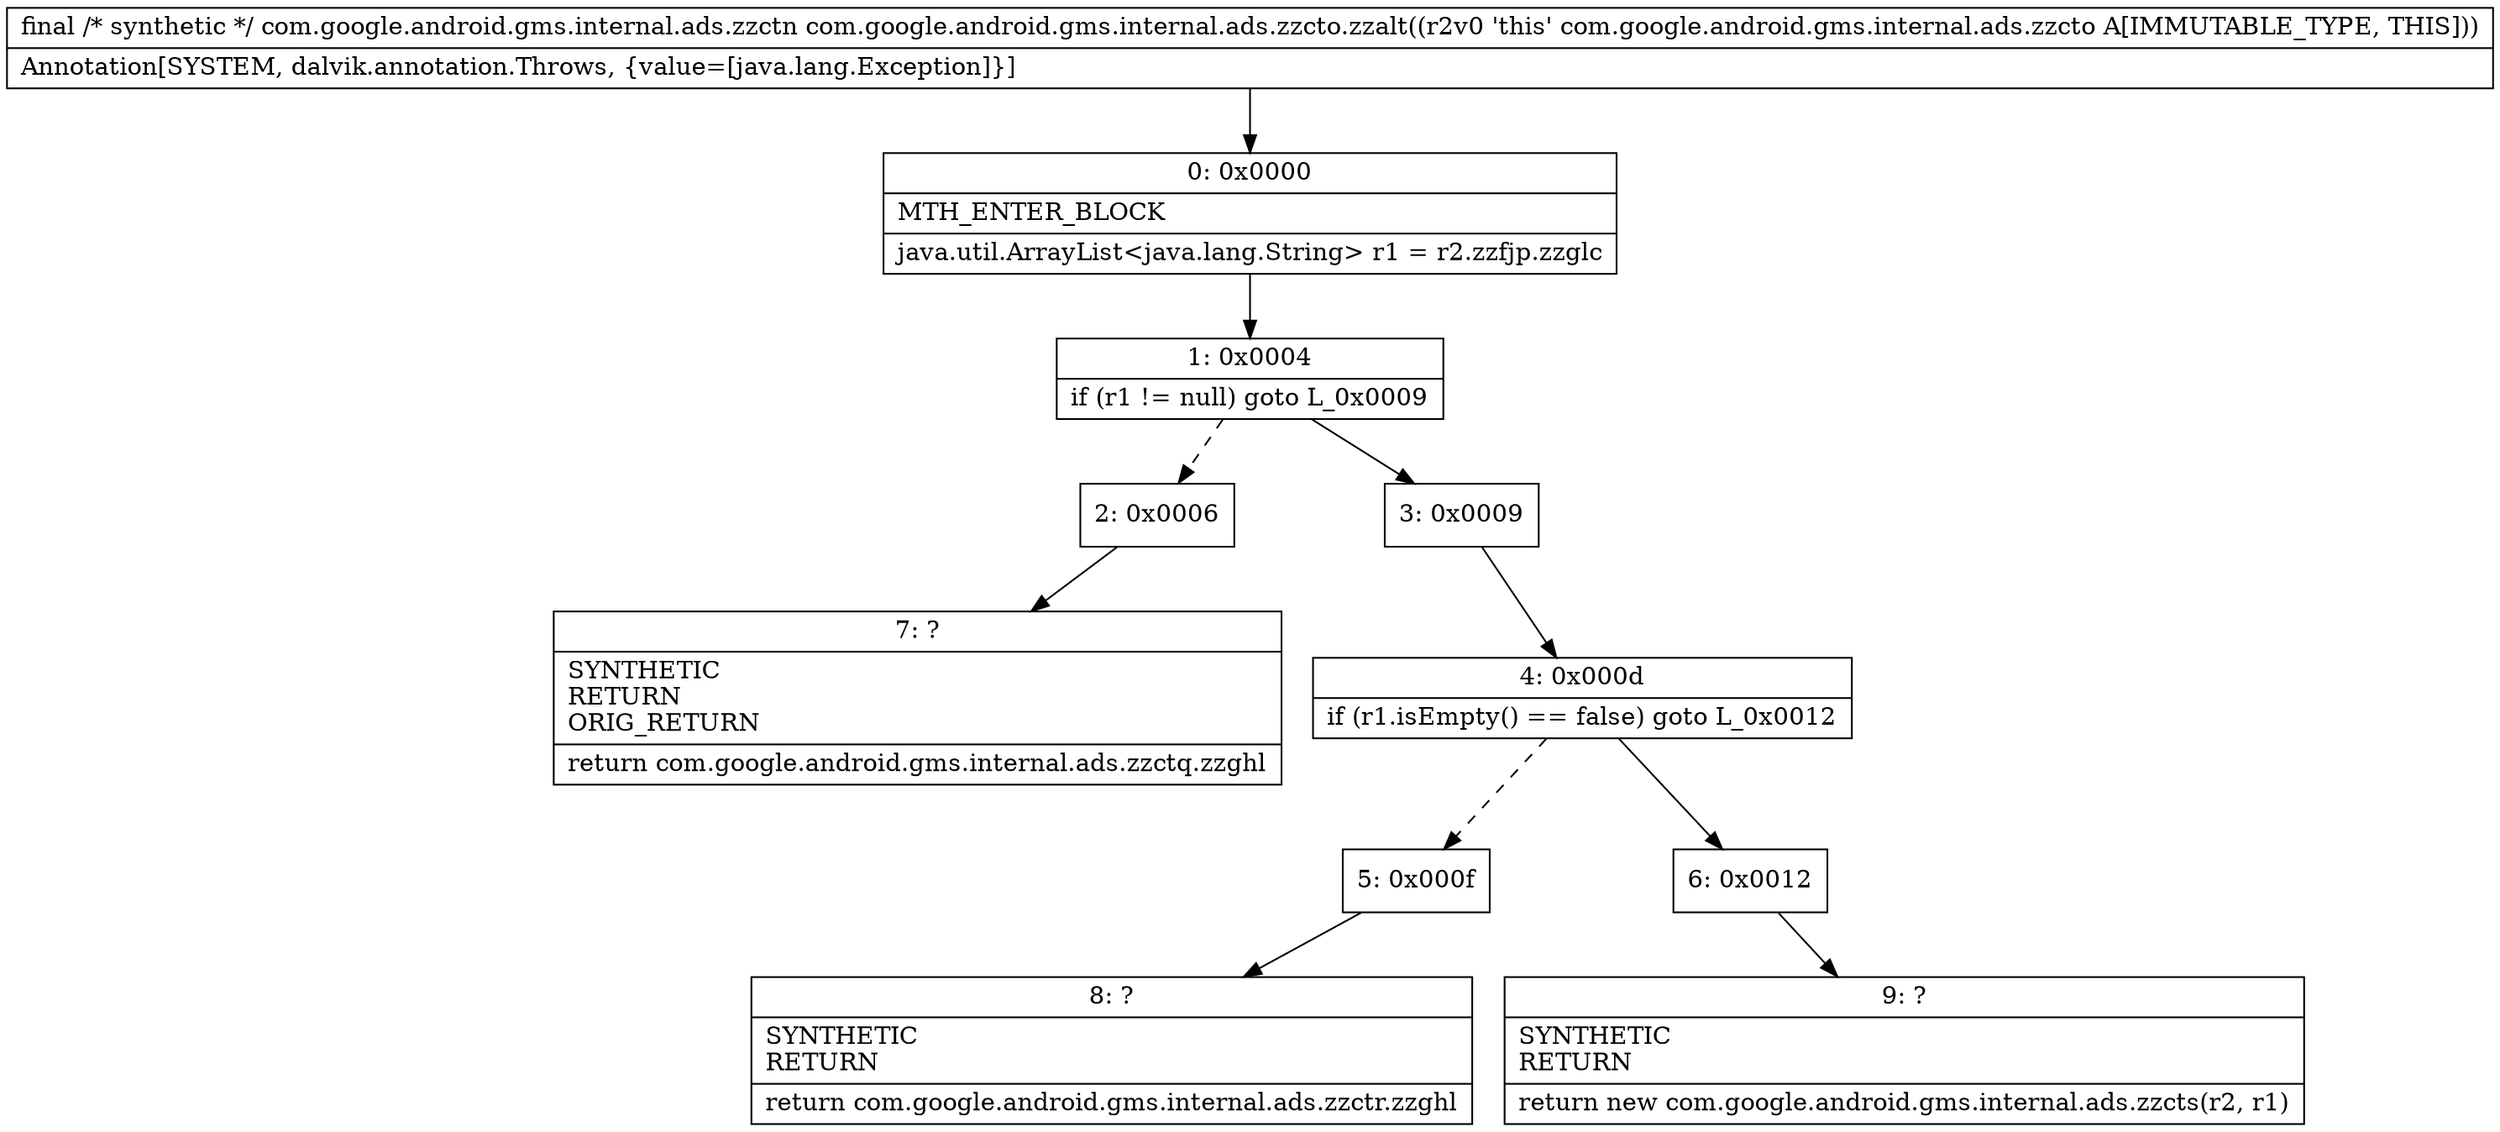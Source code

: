 digraph "CFG forcom.google.android.gms.internal.ads.zzcto.zzalt()Lcom\/google\/android\/gms\/internal\/ads\/zzctn;" {
Node_0 [shape=record,label="{0\:\ 0x0000|MTH_ENTER_BLOCK\l|java.util.ArrayList\<java.lang.String\> r1 = r2.zzfjp.zzglc\l}"];
Node_1 [shape=record,label="{1\:\ 0x0004|if (r1 != null) goto L_0x0009\l}"];
Node_2 [shape=record,label="{2\:\ 0x0006}"];
Node_3 [shape=record,label="{3\:\ 0x0009}"];
Node_4 [shape=record,label="{4\:\ 0x000d|if (r1.isEmpty() == false) goto L_0x0012\l}"];
Node_5 [shape=record,label="{5\:\ 0x000f}"];
Node_6 [shape=record,label="{6\:\ 0x0012}"];
Node_7 [shape=record,label="{7\:\ ?|SYNTHETIC\lRETURN\lORIG_RETURN\l|return com.google.android.gms.internal.ads.zzctq.zzghl\l}"];
Node_8 [shape=record,label="{8\:\ ?|SYNTHETIC\lRETURN\l|return com.google.android.gms.internal.ads.zzctr.zzghl\l}"];
Node_9 [shape=record,label="{9\:\ ?|SYNTHETIC\lRETURN\l|return new com.google.android.gms.internal.ads.zzcts(r2, r1)\l}"];
MethodNode[shape=record,label="{final \/* synthetic *\/ com.google.android.gms.internal.ads.zzctn com.google.android.gms.internal.ads.zzcto.zzalt((r2v0 'this' com.google.android.gms.internal.ads.zzcto A[IMMUTABLE_TYPE, THIS]))  | Annotation[SYSTEM, dalvik.annotation.Throws, \{value=[java.lang.Exception]\}]\l}"];
MethodNode -> Node_0;
Node_0 -> Node_1;
Node_1 -> Node_2[style=dashed];
Node_1 -> Node_3;
Node_2 -> Node_7;
Node_3 -> Node_4;
Node_4 -> Node_5[style=dashed];
Node_4 -> Node_6;
Node_5 -> Node_8;
Node_6 -> Node_9;
}

